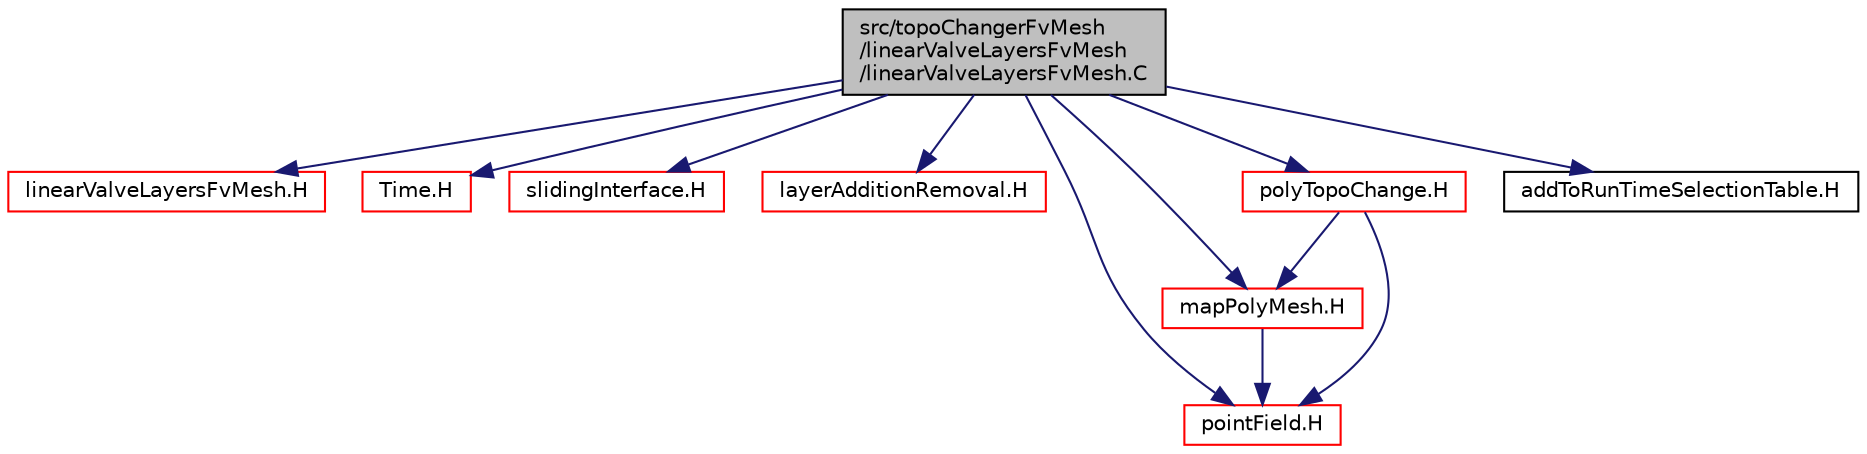 digraph "src/topoChangerFvMesh/linearValveLayersFvMesh/linearValveLayersFvMesh.C"
{
  bgcolor="transparent";
  edge [fontname="Helvetica",fontsize="10",labelfontname="Helvetica",labelfontsize="10"];
  node [fontname="Helvetica",fontsize="10",shape=record];
  Node1 [label="src/topoChangerFvMesh\l/linearValveLayersFvMesh\l/linearValveLayersFvMesh.C",height=0.2,width=0.4,color="black", fillcolor="grey75", style="filled", fontcolor="black"];
  Node1 -> Node2 [color="midnightblue",fontsize="10",style="solid",fontname="Helvetica"];
  Node2 [label="linearValveLayersFvMesh.H",height=0.2,width=0.4,color="red",URL="$a10547.html"];
  Node1 -> Node3 [color="midnightblue",fontsize="10",style="solid",fontname="Helvetica"];
  Node3 [label="Time.H",height=0.2,width=0.4,color="red",URL="$a08162.html"];
  Node1 -> Node4 [color="midnightblue",fontsize="10",style="solid",fontname="Helvetica"];
  Node4 [label="slidingInterface.H",height=0.2,width=0.4,color="red",URL="$a05057.html"];
  Node1 -> Node5 [color="midnightblue",fontsize="10",style="solid",fontname="Helvetica"];
  Node5 [label="layerAdditionRemoval.H",height=0.2,width=0.4,color="red",URL="$a04903.html"];
  Node1 -> Node6 [color="midnightblue",fontsize="10",style="solid",fontname="Helvetica"];
  Node6 [label="pointField.H",height=0.2,width=0.4,color="red",URL="$a09095.html"];
  Node1 -> Node7 [color="midnightblue",fontsize="10",style="solid",fontname="Helvetica"];
  Node7 [label="mapPolyMesh.H",height=0.2,width=0.4,color="red",URL="$a08940.html"];
  Node7 -> Node6 [color="midnightblue",fontsize="10",style="solid",fontname="Helvetica"];
  Node1 -> Node8 [color="midnightblue",fontsize="10",style="solid",fontname="Helvetica"];
  Node8 [label="polyTopoChange.H",height=0.2,width=0.4,color="red",URL="$a05017.html"];
  Node8 -> Node6 [color="midnightblue",fontsize="10",style="solid",fontname="Helvetica"];
  Node8 -> Node7 [color="midnightblue",fontsize="10",style="solid",fontname="Helvetica"];
  Node1 -> Node9 [color="midnightblue",fontsize="10",style="solid",fontname="Helvetica"];
  Node9 [label="addToRunTimeSelectionTable.H",height=0.2,width=0.4,color="black",URL="$a08150.html",tooltip="Macros for easy insertion into run-time selection tables. "];
}
